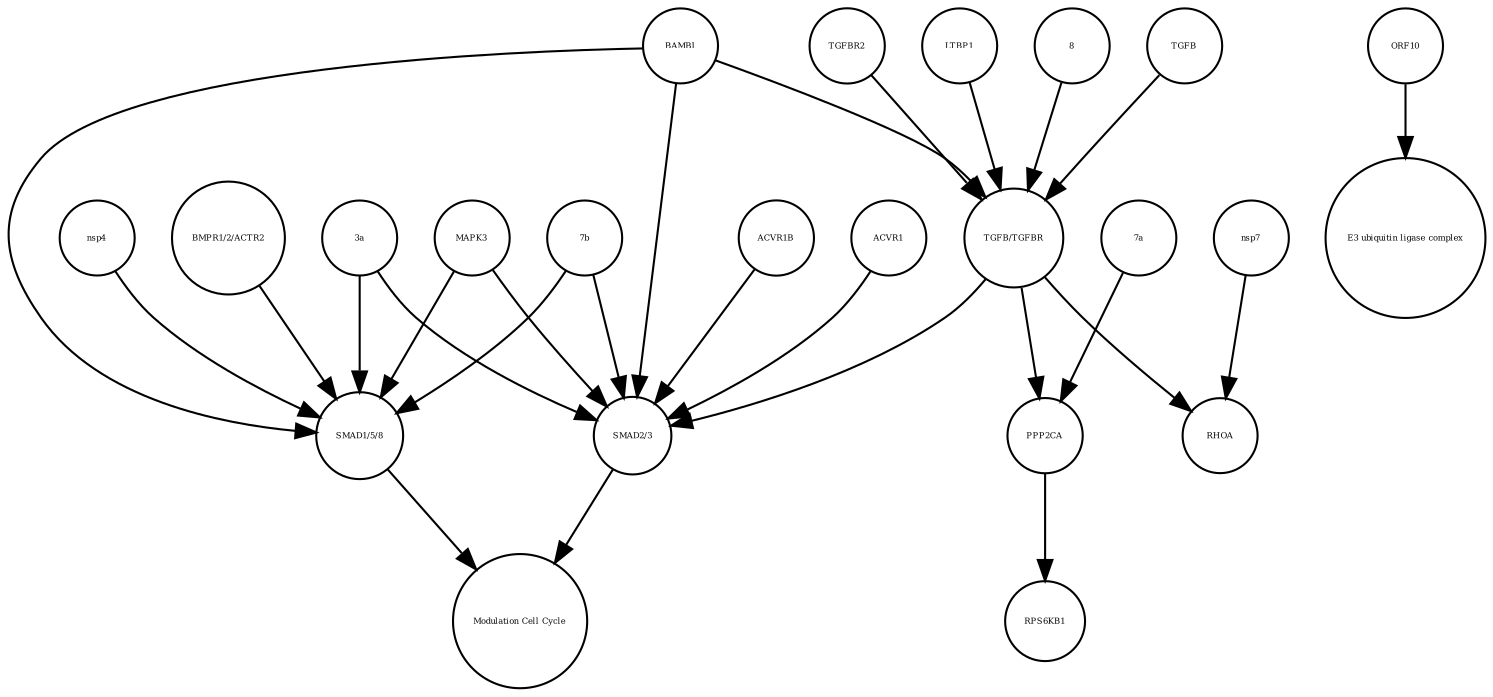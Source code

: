 strict digraph  {
"SMAD1/5/8" [annotation="", bipartite=0, cls=complex, fontsize=4, label="SMAD1/5/8", shape=circle];
"Modulation Cell Cycle" [annotation="", bipartite=0, cls=phenotype, fontsize=4, label="Modulation Cell Cycle", shape=circle];
"SMAD2/3" [annotation="", bipartite=0, cls=complex, fontsize=4, label="SMAD2/3", shape=circle];
PPP2CA [annotation="", bipartite=0, cls=macromolecule, fontsize=4, label=PPP2CA, shape=circle];
LTBP1 [annotation="", bipartite=0, cls=macromolecule, fontsize=4, label=LTBP1, shape=circle];
"3a" [annotation="", bipartite=0, cls=macromolecule, fontsize=4, label="3a", shape=circle];
"7a" [annotation="", bipartite=0, cls=macromolecule, fontsize=4, label="7a", shape=circle];
ORF10 [annotation="", bipartite=0, cls=macromolecule, fontsize=4, label=ORF10, shape=circle];
RHOA [annotation="", bipartite=0, cls=macromolecule, fontsize=4, label=RHOA, shape=circle];
BAMBI [annotation="", bipartite=0, cls=macromolecule, fontsize=4, label=BAMBI, shape=circle];
MAPK3 [annotation="", bipartite=0, cls=macromolecule, fontsize=4, label=MAPK3, shape=circle];
nsp7 [annotation="", bipartite=0, cls=macromolecule, fontsize=4, label=nsp7, shape=circle];
nsp4 [annotation="", bipartite=0, cls=macromolecule, fontsize=4, label=nsp4, shape=circle];
"TGFB/TGFBR" [annotation="", bipartite=0, cls=complex, fontsize=4, label="TGFB/TGFBR", shape=circle];
8 [annotation="", bipartite=0, cls=macromolecule, fontsize=4, label=8, shape=circle];
TGFB [annotation="", bipartite=0, cls=macromolecule, fontsize=4, label=TGFB, shape=circle];
"7b" [annotation="", bipartite=0, cls=macromolecule, fontsize=4, label="7b", shape=circle];
RPS6KB1 [annotation="", bipartite=0, cls=macromolecule, fontsize=4, label=RPS6KB1, shape=circle];
ACVR1B [annotation="", bipartite=0, cls=macromolecule, fontsize=4, label=ACVR1B, shape=circle];
"E3 ubiquitin ligase complex" [annotation="", bipartite=0, cls=complex, fontsize=4, label="E3 ubiquitin ligase complex", shape=circle];
ACVR1 [annotation="", bipartite=0, cls=macromolecule, fontsize=4, label=ACVR1, shape=circle];
TGFBR2 [annotation="", bipartite=0, cls=macromolecule, fontsize=4, label=TGFBR2, shape=circle];
"BMPR1/2/ACTR2" [annotation="", bipartite=0, cls=complex, fontsize=4, label="BMPR1/2/ACTR2", shape=circle];
"SMAD1/5/8" -> "Modulation Cell Cycle"  [annotation="", interaction_type=stimulation];
"SMAD2/3" -> "Modulation Cell Cycle"  [annotation="", interaction_type=stimulation];
PPP2CA -> RPS6KB1  [annotation="", interaction_type=catalysis];
LTBP1 -> "TGFB/TGFBR"  [annotation="urn_miriam_doi_10.1101%2F2020.06.17.156455", interaction_type=inhibition];
"3a" -> "SMAD2/3"  [annotation="urn_miriam_doi_10.1101%2F2020.06.17.156455", interaction_type=stimulation];
"3a" -> "SMAD1/5/8"  [annotation="urn_miriam_doi_10.1101%2F2020.06.17.156455", interaction_type=stimulation];
"7a" -> PPP2CA  [annotation="urn_miriam_doi_10.1101%2F2020.03.31.019216", interaction_type=stimulation];
ORF10 -> "E3 ubiquitin ligase complex"  [annotation="", interaction_type=production];
BAMBI -> "SMAD2/3"  [annotation="urn_miriam_doi_10.1101%2F2020.06.17.156455", interaction_type=inhibition];
BAMBI -> "TGFB/TGFBR"  [annotation="urn_miriam_doi_10.1101%2F2020.06.17.156455", interaction_type=inhibition];
BAMBI -> "SMAD1/5/8"  [annotation="urn_miriam_doi_10.1101%2F2020.06.17.156455", interaction_type=inhibition];
MAPK3 -> "SMAD2/3"  [annotation="urn_miriam_doi_10.1101%2F2020.06.17.156455", interaction_type=inhibition];
MAPK3 -> "SMAD1/5/8"  [annotation="urn_miriam_doi_10.1101%2F2020.06.17.156455", interaction_type=inhibition];
nsp7 -> RHOA  [annotation="urn_miriam_doi_10.1101%2F2020.06.17.156455", interaction_type=stimulation];
nsp4 -> "SMAD1/5/8"  [annotation="urn_miriam_doi_10.1101%2F2020.06.17.156455", interaction_type=stimulation];
"TGFB/TGFBR" -> PPP2CA  [annotation="urn_miriam_doi_10.1101%2F2020.03.31.019216", interaction_type=stimulation];
"TGFB/TGFBR" -> "SMAD2/3"  [annotation="urn_miriam_doi_10.1101%2F2020.06.17.156455", interaction_type=stimulation];
"TGFB/TGFBR" -> RHOA  [annotation="urn_miriam_doi_10.1101%2F2020.06.17.156455", interaction_type=stimulation];
8 -> "TGFB/TGFBR"  [annotation="urn_miriam_doi_10.1101%2F2020.06.17.156455", interaction_type=stimulation];
TGFB -> "TGFB/TGFBR"  [annotation="", interaction_type=production];
"7b" -> "SMAD2/3"  [annotation="urn_miriam_doi_10.1101%2F2020.06.17.156455", interaction_type=stimulation];
"7b" -> "SMAD1/5/8"  [annotation="urn_miriam_doi_10.1101%2F2020.06.17.156455", interaction_type=stimulation];
ACVR1B -> "SMAD2/3"  [annotation="urn_miriam_doi_10.1101%2F2020.06.17.156455", interaction_type=catalysis];
ACVR1 -> "SMAD2/3"  [annotation="urn_miriam_doi_10.1101%2F2020.06.17.156455", interaction_type=catalysis];
TGFBR2 -> "TGFB/TGFBR"  [annotation="", interaction_type=production];
"BMPR1/2/ACTR2" -> "SMAD1/5/8"  [annotation="urn_miriam_doi_10.1101%2F2020.06.17.156455", interaction_type=catalysis];
}

